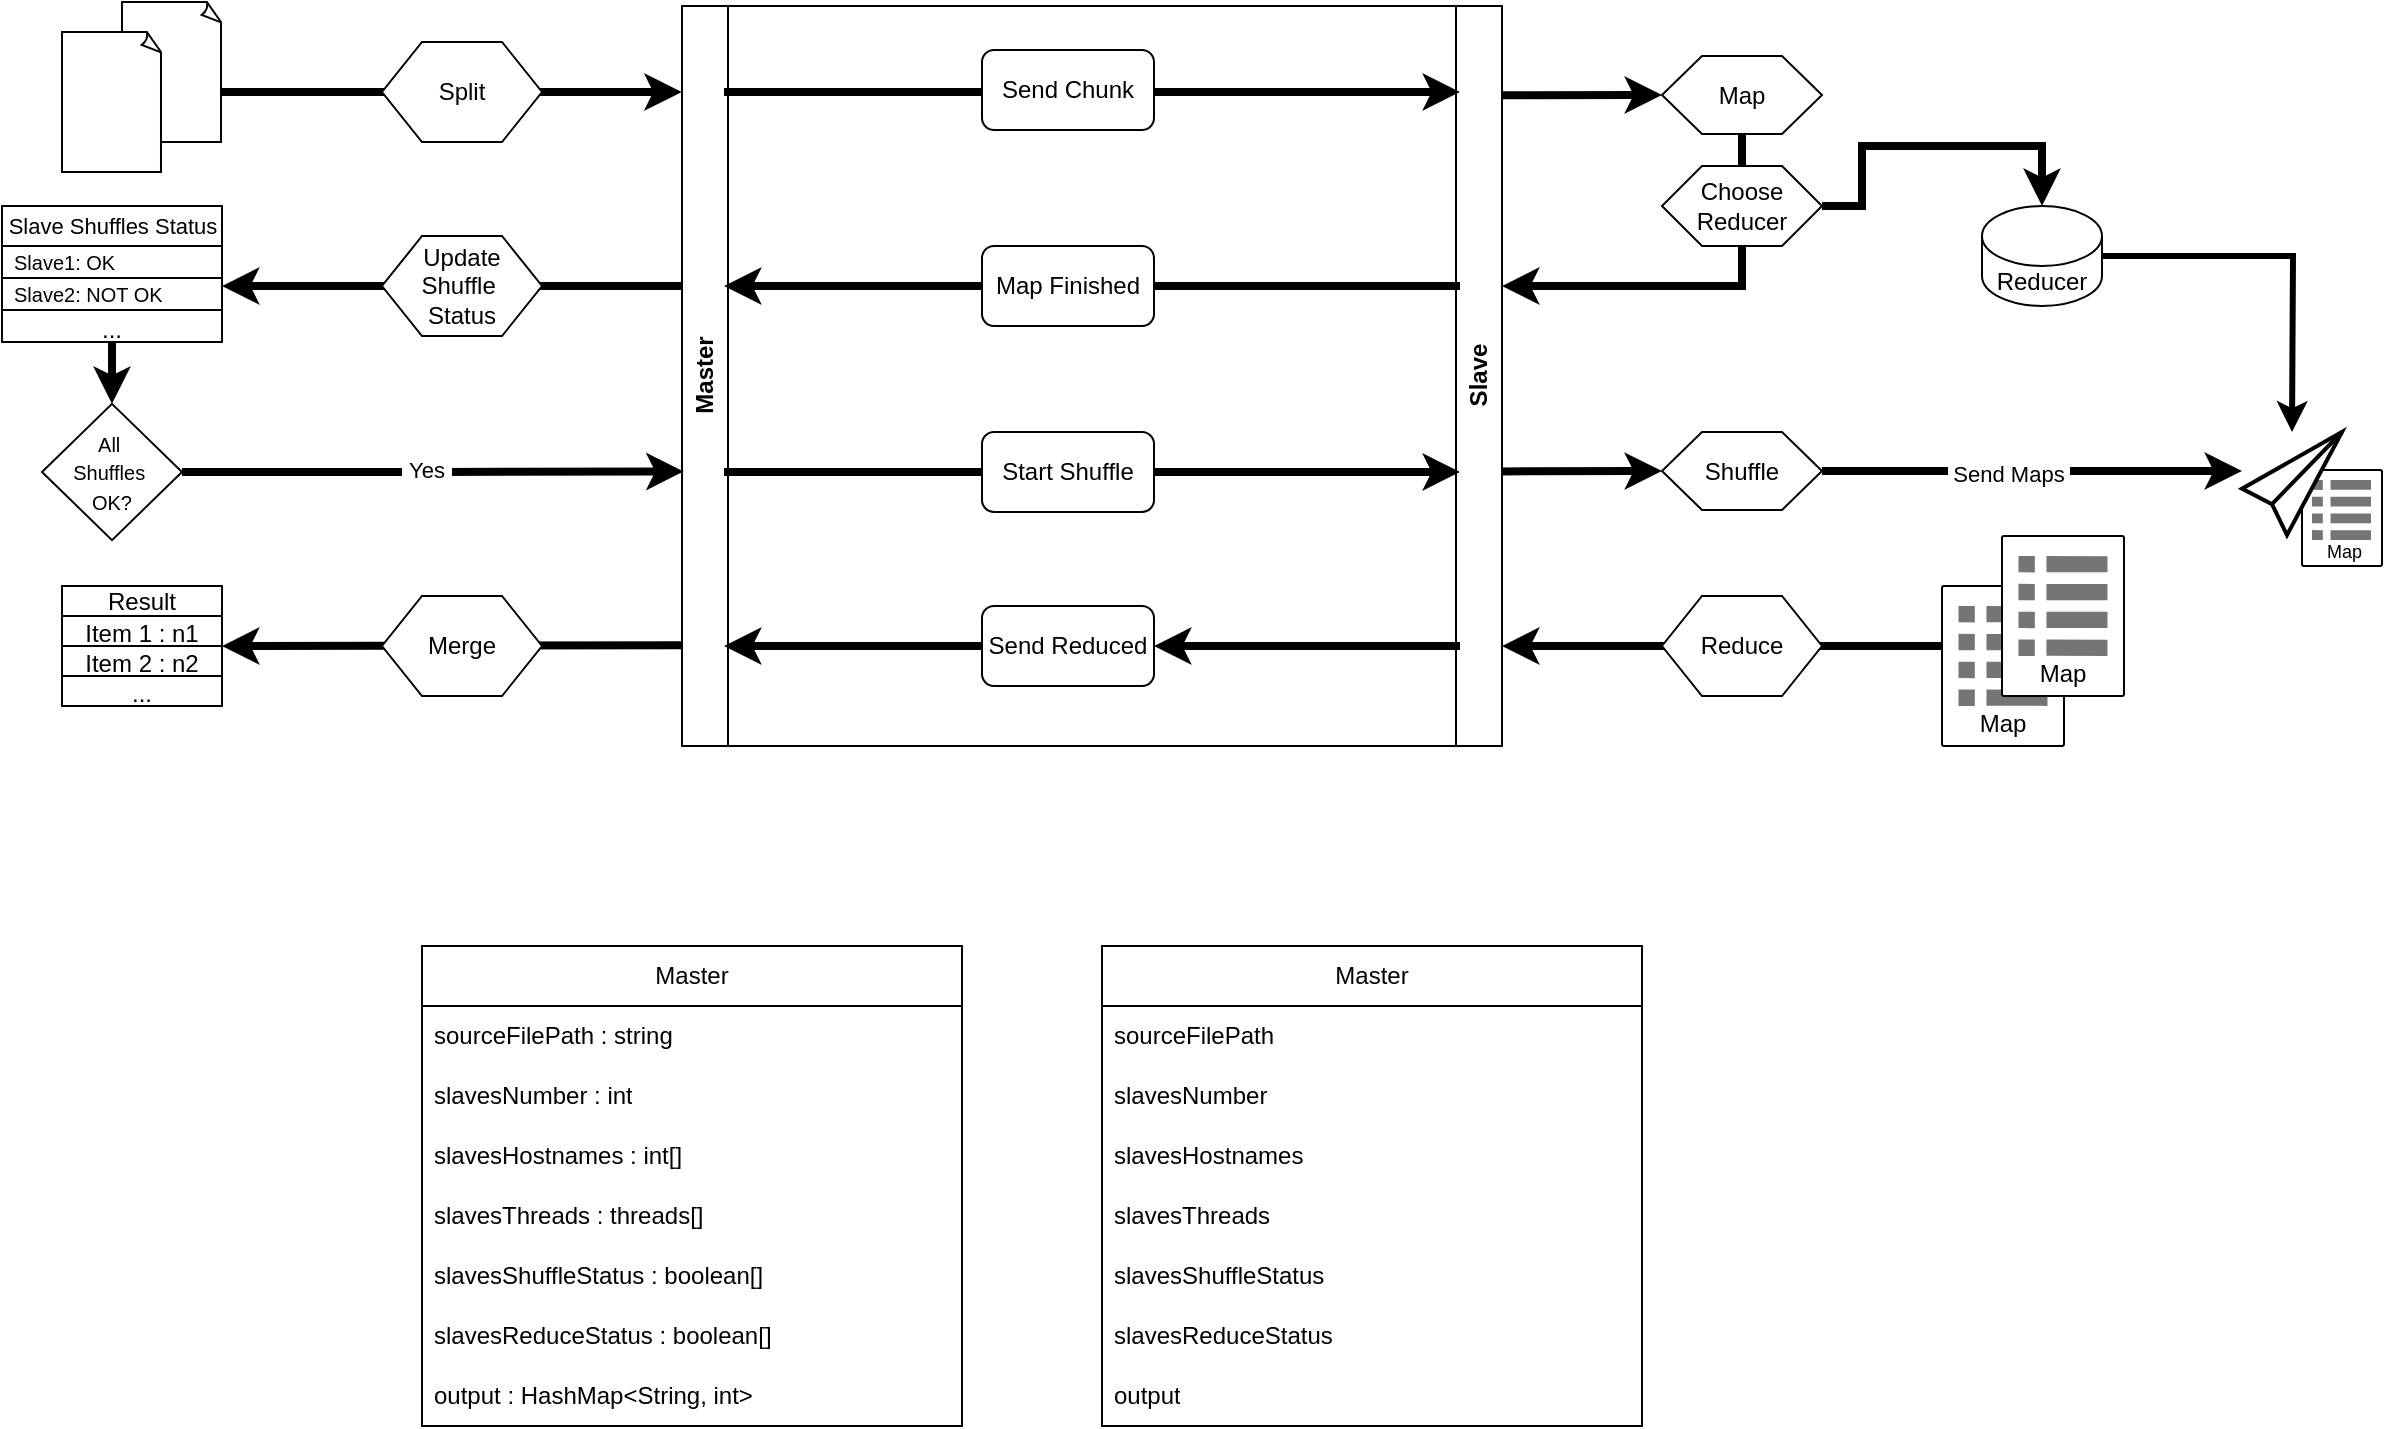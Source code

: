 <mxfile version="24.2.2" type="device">
  <diagram name="Page-1" id="cy9lTz2BtADd1XnLi5tj">
    <mxGraphModel dx="2514" dy="800" grid="1" gridSize="10" guides="1" tooltips="1" connect="1" arrows="1" fold="1" page="1" pageScale="1" pageWidth="827" pageHeight="1169" math="0" shadow="0">
      <root>
        <mxCell id="0" />
        <mxCell id="1" parent="0" />
        <mxCell id="sj1nmU6FJb1mizH8p0wp-8" value="Slave" style="swimlane;horizontal=0;whiteSpace=wrap;html=1;flipV=1;flipH=1;" vertex="1" parent="1">
          <mxGeometry x="240" y="340" width="400" height="370" as="geometry" />
        </mxCell>
        <mxCell id="sj1nmU6FJb1mizH8p0wp-7" value="Master" style="swimlane;horizontal=0;whiteSpace=wrap;html=1;" vertex="1" parent="sj1nmU6FJb1mizH8p0wp-8">
          <mxGeometry x="-10" width="410" height="370" as="geometry" />
        </mxCell>
        <mxCell id="sj1nmU6FJb1mizH8p0wp-9" value="" style="endArrow=classic;html=1;rounded=0;strokeWidth=4;" edge="1" parent="sj1nmU6FJb1mizH8p0wp-7">
          <mxGeometry width="50" height="50" relative="1" as="geometry">
            <mxPoint x="21" y="43" as="sourcePoint" />
            <mxPoint x="389" y="43" as="targetPoint" />
          </mxGeometry>
        </mxCell>
        <mxCell id="sj1nmU6FJb1mizH8p0wp-23" value="Send Chunk" style="rounded=1;whiteSpace=wrap;html=1;" vertex="1" parent="sj1nmU6FJb1mizH8p0wp-7">
          <mxGeometry x="150" y="22" width="86" height="40" as="geometry" />
        </mxCell>
        <mxCell id="sj1nmU6FJb1mizH8p0wp-33" value="" style="endArrow=none;html=1;rounded=0;strokeWidth=4;startArrow=classic;startFill=1;endFill=0;" edge="1" parent="sj1nmU6FJb1mizH8p0wp-7">
          <mxGeometry width="50" height="50" relative="1" as="geometry">
            <mxPoint x="21" y="140" as="sourcePoint" />
            <mxPoint x="389" y="140" as="targetPoint" />
          </mxGeometry>
        </mxCell>
        <mxCell id="sj1nmU6FJb1mizH8p0wp-34" value="Map Finished" style="rounded=1;whiteSpace=wrap;html=1;" vertex="1" parent="sj1nmU6FJb1mizH8p0wp-7">
          <mxGeometry x="150" y="120" width="86" height="40" as="geometry" />
        </mxCell>
        <mxCell id="sj1nmU6FJb1mizH8p0wp-14" value="" style="endArrow=classic;html=1;rounded=0;strokeWidth=4;entryX=0.024;entryY=0.077;entryDx=0;entryDy=0;entryPerimeter=0;" edge="1" parent="1">
          <mxGeometry width="50" height="50" relative="1" as="geometry">
            <mxPoint y="383" as="sourcePoint" />
            <mxPoint x="229.84" y="383.03" as="targetPoint" />
          </mxGeometry>
        </mxCell>
        <mxCell id="sj1nmU6FJb1mizH8p0wp-27" value="Map" style="shape=hexagon;perimeter=hexagonPerimeter2;whiteSpace=wrap;html=1;fixedSize=1;" vertex="1" parent="1">
          <mxGeometry x="720" y="365" width="80" height="39" as="geometry" />
        </mxCell>
        <mxCell id="sj1nmU6FJb1mizH8p0wp-29" value="Split" style="shape=hexagon;perimeter=hexagonPerimeter2;whiteSpace=wrap;html=1;fixedSize=1;" vertex="1" parent="1">
          <mxGeometry x="80" y="358" width="80" height="50" as="geometry" />
        </mxCell>
        <mxCell id="sj1nmU6FJb1mizH8p0wp-31" value="" style="endArrow=classic;html=1;rounded=0;strokeWidth=4;entryX=0;entryY=0.5;entryDx=0;entryDy=0;" edge="1" parent="1" target="sj1nmU6FJb1mizH8p0wp-27">
          <mxGeometry width="50" height="50" relative="1" as="geometry">
            <mxPoint x="640" y="384.63" as="sourcePoint" />
            <mxPoint x="1008" y="384.63" as="targetPoint" />
          </mxGeometry>
        </mxCell>
        <mxCell id="sj1nmU6FJb1mizH8p0wp-32" value="" style="endArrow=classic;html=1;rounded=0;strokeWidth=4;exitX=0.5;exitY=1;exitDx=0;exitDy=0;" edge="1" parent="1" source="sj1nmU6FJb1mizH8p0wp-27">
          <mxGeometry width="50" height="50" relative="1" as="geometry">
            <mxPoint x="778" y="420" as="sourcePoint" />
            <mxPoint x="640" y="480" as="targetPoint" />
            <Array as="points">
              <mxPoint x="760" y="480" />
            </Array>
          </mxGeometry>
        </mxCell>
        <mxCell id="sj1nmU6FJb1mizH8p0wp-43" value="" style="endArrow=none;html=1;rounded=0;strokeWidth=4;startArrow=classic;startFill=1;endFill=0;" edge="1" parent="1">
          <mxGeometry width="50" height="50" relative="1" as="geometry">
            <mxPoint y="480" as="sourcePoint" />
            <mxPoint x="230" y="480" as="targetPoint" />
          </mxGeometry>
        </mxCell>
        <mxCell id="sj1nmU6FJb1mizH8p0wp-46" value="" style="endArrow=classic;html=1;rounded=0;strokeWidth=4;" edge="1" parent="1">
          <mxGeometry width="50" height="50" relative="1" as="geometry">
            <mxPoint x="251" y="573" as="sourcePoint" />
            <mxPoint x="619" y="573" as="targetPoint" />
          </mxGeometry>
        </mxCell>
        <mxCell id="sj1nmU6FJb1mizH8p0wp-47" value="Start Shuffle" style="rounded=1;whiteSpace=wrap;html=1;" vertex="1" parent="1">
          <mxGeometry x="380" y="553" width="86" height="40" as="geometry" />
        </mxCell>
        <mxCell id="sj1nmU6FJb1mizH8p0wp-48" value="Choose Reducer" style="shape=hexagon;perimeter=hexagonPerimeter2;whiteSpace=wrap;html=1;fixedSize=1;" vertex="1" parent="1">
          <mxGeometry x="720" y="420" width="80" height="40" as="geometry" />
        </mxCell>
        <mxCell id="sj1nmU6FJb1mizH8p0wp-50" value="" style="endArrow=classic;html=1;rounded=0;strokeWidth=4;entryX=0;entryY=0.5;entryDx=0;entryDy=0;" edge="1" parent="1" target="sj1nmU6FJb1mizH8p0wp-51">
          <mxGeometry width="50" height="50" relative="1" as="geometry">
            <mxPoint x="640" y="572.71" as="sourcePoint" />
            <mxPoint x="720" y="573" as="targetPoint" />
          </mxGeometry>
        </mxCell>
        <mxCell id="sj1nmU6FJb1mizH8p0wp-108" style="edgeStyle=orthogonalEdgeStyle;rounded=0;orthogonalLoop=1;jettySize=auto;html=1;strokeWidth=4;" edge="1" parent="1" source="sj1nmU6FJb1mizH8p0wp-51">
          <mxGeometry relative="1" as="geometry">
            <mxPoint x="1010" y="572.5" as="targetPoint" />
          </mxGeometry>
        </mxCell>
        <mxCell id="sj1nmU6FJb1mizH8p0wp-109" value="&amp;nbsp;Send Maps&amp;nbsp;" style="edgeLabel;html=1;align=center;verticalAlign=middle;resizable=0;points=[];" vertex="1" connectable="0" parent="sj1nmU6FJb1mizH8p0wp-108">
          <mxGeometry x="-0.122" y="-1" relative="1" as="geometry">
            <mxPoint as="offset" />
          </mxGeometry>
        </mxCell>
        <mxCell id="sj1nmU6FJb1mizH8p0wp-51" value="Shuffle" style="shape=hexagon;perimeter=hexagonPerimeter2;whiteSpace=wrap;html=1;fixedSize=1;" vertex="1" parent="1">
          <mxGeometry x="720" y="553" width="80" height="39" as="geometry" />
        </mxCell>
        <mxCell id="sj1nmU6FJb1mizH8p0wp-57" value="Map" style="shadow=0;strokeWidth=1;rounded=1;absoluteArcSize=1;arcSize=2;labelPosition=center;verticalLabelPosition=middle;align=center;verticalAlign=bottom;spacingLeft=0;fontSize=12;whiteSpace=wrap;spacingBottom=2;html=1;" vertex="1" parent="1">
          <mxGeometry x="860" y="630" width="61" height="80" as="geometry" />
        </mxCell>
        <mxCell id="sj1nmU6FJb1mizH8p0wp-58" value="" style="sketch=0;dashed=0;connectable=0;html=1;fillColor=#757575;strokeColor=none;shape=mxgraph.gcp2.list;part=1;" vertex="1" parent="sj1nmU6FJb1mizH8p0wp-57">
          <mxGeometry x="0.5" width="44.5" height="50" relative="1" as="geometry">
            <mxPoint x="-22.25" y="10" as="offset" />
          </mxGeometry>
        </mxCell>
        <mxCell id="sj1nmU6FJb1mizH8p0wp-59" value="" style="endArrow=classic;html=1;rounded=0;strokeWidth=4;" edge="1" parent="1">
          <mxGeometry width="50" height="50" relative="1" as="geometry">
            <mxPoint x="860" y="660" as="sourcePoint" />
            <mxPoint x="640" y="660" as="targetPoint" />
          </mxGeometry>
        </mxCell>
        <mxCell id="sj1nmU6FJb1mizH8p0wp-61" value="Reduce" style="shape=hexagon;perimeter=hexagonPerimeter2;whiteSpace=wrap;html=1;fixedSize=1;" vertex="1" parent="1">
          <mxGeometry x="720" y="635" width="80" height="50" as="geometry" />
        </mxCell>
        <mxCell id="sj1nmU6FJb1mizH8p0wp-62" value="" style="endArrow=none;html=1;rounded=0;strokeWidth=4;startArrow=classic;startFill=1;endFill=0;" edge="1" parent="1" source="sj1nmU6FJb1mizH8p0wp-63">
          <mxGeometry width="50" height="50" relative="1" as="geometry">
            <mxPoint x="251" y="660" as="sourcePoint" />
            <mxPoint x="619" y="660" as="targetPoint" />
          </mxGeometry>
        </mxCell>
        <mxCell id="sj1nmU6FJb1mizH8p0wp-64" value="" style="endArrow=none;html=1;rounded=0;strokeWidth=4;startArrow=classic;startFill=1;endFill=0;" edge="1" parent="1" target="sj1nmU6FJb1mizH8p0wp-63">
          <mxGeometry width="50" height="50" relative="1" as="geometry">
            <mxPoint x="251" y="660" as="sourcePoint" />
            <mxPoint x="619" y="660" as="targetPoint" />
          </mxGeometry>
        </mxCell>
        <mxCell id="sj1nmU6FJb1mizH8p0wp-63" value="Send Reduced" style="rounded=1;whiteSpace=wrap;html=1;" vertex="1" parent="1">
          <mxGeometry x="380" y="640" width="86" height="40" as="geometry" />
        </mxCell>
        <mxCell id="sj1nmU6FJb1mizH8p0wp-79" value="Result" style="swimlane;fontStyle=0;childLayout=stackLayout;horizontal=1;startSize=15;horizontalStack=0;resizeParent=1;resizeParentMax=0;resizeLast=0;collapsible=1;marginBottom=0;whiteSpace=wrap;html=1;" vertex="1" parent="1">
          <mxGeometry x="-80" y="630" width="80" height="60" as="geometry" />
        </mxCell>
        <mxCell id="sj1nmU6FJb1mizH8p0wp-80" value="Item 1 : n1" style="text;strokeColor=default;fillColor=none;align=center;verticalAlign=bottom;spacingLeft=4;spacingRight=4;overflow=hidden;points=[[0,0.5],[1,0.5]];portConstraint=eastwest;rotatable=0;whiteSpace=wrap;html=1;labelPosition=center;verticalLabelPosition=middle;" vertex="1" parent="sj1nmU6FJb1mizH8p0wp-79">
          <mxGeometry y="15" width="80" height="15" as="geometry" />
        </mxCell>
        <mxCell id="sj1nmU6FJb1mizH8p0wp-81" value="Item 2 : n2" style="text;strokeColor=default;fillColor=none;align=center;verticalAlign=bottom;spacingLeft=4;spacingRight=4;overflow=hidden;points=[[0,0.5],[1,0.5]];portConstraint=eastwest;rotatable=0;whiteSpace=wrap;html=1;labelPosition=center;verticalLabelPosition=middle;" vertex="1" parent="sj1nmU6FJb1mizH8p0wp-79">
          <mxGeometry y="30" width="80" height="15" as="geometry" />
        </mxCell>
        <mxCell id="sj1nmU6FJb1mizH8p0wp-82" value="..." style="text;strokeColor=default;fillColor=none;align=center;verticalAlign=bottom;spacingLeft=4;spacingRight=4;overflow=hidden;points=[[0,0.5],[1,0.5]];portConstraint=eastwest;rotatable=0;whiteSpace=wrap;html=1;labelPosition=center;verticalLabelPosition=middle;" vertex="1" parent="sj1nmU6FJb1mizH8p0wp-79">
          <mxGeometry y="45" width="80" height="15" as="geometry" />
        </mxCell>
        <mxCell id="sj1nmU6FJb1mizH8p0wp-84" value="Map" style="shadow=0;strokeWidth=1;rounded=1;absoluteArcSize=1;arcSize=2;labelPosition=center;verticalLabelPosition=middle;align=center;verticalAlign=bottom;spacingLeft=0;fontSize=12;whiteSpace=wrap;spacingBottom=2;html=1;" vertex="1" parent="1">
          <mxGeometry x="890" y="605" width="61" height="80" as="geometry" />
        </mxCell>
        <mxCell id="sj1nmU6FJb1mizH8p0wp-85" value="" style="sketch=0;dashed=0;connectable=0;html=1;fillColor=#757575;strokeColor=none;shape=mxgraph.gcp2.list;part=1;" vertex="1" parent="sj1nmU6FJb1mizH8p0wp-84">
          <mxGeometry x="0.5" width="44.5" height="50" relative="1" as="geometry">
            <mxPoint x="-22.25" y="10" as="offset" />
          </mxGeometry>
        </mxCell>
        <mxCell id="sj1nmU6FJb1mizH8p0wp-103" style="edgeStyle=orthogonalEdgeStyle;rounded=0;orthogonalLoop=1;jettySize=auto;html=1;entryX=0.5;entryY=0;entryDx=0;entryDy=0;strokeWidth=4;" edge="1" parent="1" source="sj1nmU6FJb1mizH8p0wp-89" target="sj1nmU6FJb1mizH8p0wp-101">
          <mxGeometry relative="1" as="geometry" />
        </mxCell>
        <mxCell id="sj1nmU6FJb1mizH8p0wp-89" value="&lt;font style=&quot;font-size: 11px;&quot;&gt;Slave Shuffles Status&lt;/font&gt;" style="swimlane;fontStyle=0;childLayout=stackLayout;horizontal=1;startSize=20;fillColor=none;horizontalStack=0;resizeParent=1;resizeParentMax=0;resizeLast=0;collapsible=1;marginBottom=0;html=1;" vertex="1" parent="1">
          <mxGeometry x="-110" y="440" width="110" height="68" as="geometry" />
        </mxCell>
        <mxCell id="sj1nmU6FJb1mizH8p0wp-90" value="Slave1: OK" style="text;strokeColor=default;fillColor=none;align=left;verticalAlign=middle;spacingLeft=4;spacingRight=4;overflow=hidden;rotatable=0;points=[[0,0.5],[1,0.5]];portConstraint=eastwest;whiteSpace=wrap;html=1;fontSize=10;" vertex="1" parent="sj1nmU6FJb1mizH8p0wp-89">
          <mxGeometry y="20" width="110" height="16" as="geometry" />
        </mxCell>
        <mxCell id="sj1nmU6FJb1mizH8p0wp-91" value="Slave2: NOT OK" style="text;strokeColor=default;fillColor=none;align=left;verticalAlign=middle;spacingLeft=4;spacingRight=4;overflow=hidden;rotatable=0;points=[[0,0.5],[1,0.5]];portConstraint=eastwest;whiteSpace=wrap;html=1;fontSize=10;" vertex="1" parent="sj1nmU6FJb1mizH8p0wp-89">
          <mxGeometry y="36" width="110" height="16" as="geometry" />
        </mxCell>
        <mxCell id="sj1nmU6FJb1mizH8p0wp-92" value="..." style="text;strokeColor=default;fillColor=none;align=center;verticalAlign=middle;spacingLeft=4;spacingRight=4;overflow=hidden;rotatable=0;points=[[0,0.5],[1,0.5]];portConstraint=eastwest;whiteSpace=wrap;html=1;" vertex="1" parent="sj1nmU6FJb1mizH8p0wp-89">
          <mxGeometry y="52" width="110" height="16" as="geometry" />
        </mxCell>
        <mxCell id="sj1nmU6FJb1mizH8p0wp-67" value="Update Shuffle&amp;nbsp;&lt;div&gt;Status&lt;/div&gt;" style="shape=hexagon;perimeter=hexagonPerimeter2;whiteSpace=wrap;html=1;fixedSize=1;" vertex="1" parent="1">
          <mxGeometry x="80" y="455" width="80" height="50" as="geometry" />
        </mxCell>
        <mxCell id="sj1nmU6FJb1mizH8p0wp-97" value="" style="endArrow=none;html=1;rounded=0;strokeWidth=4;startArrow=classic;startFill=1;endFill=0;" edge="1" parent="1">
          <mxGeometry width="50" height="50" relative="1" as="geometry">
            <mxPoint y="660" as="sourcePoint" />
            <mxPoint x="230" y="659.67" as="targetPoint" />
          </mxGeometry>
        </mxCell>
        <mxCell id="sj1nmU6FJb1mizH8p0wp-68" value="Merge" style="shape=hexagon;perimeter=hexagonPerimeter2;whiteSpace=wrap;html=1;fixedSize=1;" vertex="1" parent="1">
          <mxGeometry x="80" y="635" width="80" height="50" as="geometry" />
        </mxCell>
        <mxCell id="sj1nmU6FJb1mizH8p0wp-101" value="&lt;font style=&quot;font-size: 10px;&quot;&gt;All&amp;nbsp;&lt;/font&gt;&lt;div&gt;&lt;font style=&quot;font-size: 10px;&quot;&gt;Shuffles&amp;nbsp;&lt;/font&gt;&lt;/div&gt;&lt;div&gt;&lt;font style=&quot;font-size: 10px;&quot;&gt;OK?&lt;/font&gt;&lt;/div&gt;" style="rhombus;whiteSpace=wrap;html=1;verticalAlign=middle;" vertex="1" parent="1">
          <mxGeometry x="-90" y="538.93" width="70" height="68.13" as="geometry" />
        </mxCell>
        <mxCell id="sj1nmU6FJb1mizH8p0wp-104" style="edgeStyle=orthogonalEdgeStyle;rounded=0;orthogonalLoop=1;jettySize=auto;html=1;exitX=1;exitY=0.5;exitDx=0;exitDy=0;entryX=0.002;entryY=0.629;entryDx=0;entryDy=0;entryPerimeter=0;strokeWidth=4;" edge="1" parent="1" source="sj1nmU6FJb1mizH8p0wp-101" target="sj1nmU6FJb1mizH8p0wp-7">
          <mxGeometry relative="1" as="geometry" />
        </mxCell>
        <mxCell id="sj1nmU6FJb1mizH8p0wp-105" value="&amp;nbsp;Yes&amp;nbsp;" style="edgeLabel;html=1;align=center;verticalAlign=middle;resizable=0;points=[];" vertex="1" connectable="0" parent="sj1nmU6FJb1mizH8p0wp-104">
          <mxGeometry x="-0.034" y="1" relative="1" as="geometry">
            <mxPoint as="offset" />
          </mxGeometry>
        </mxCell>
        <mxCell id="sj1nmU6FJb1mizH8p0wp-112" style="edgeStyle=orthogonalEdgeStyle;rounded=0;orthogonalLoop=1;jettySize=auto;html=1;strokeWidth=3;" edge="1" parent="1" source="sj1nmU6FJb1mizH8p0wp-106">
          <mxGeometry relative="1" as="geometry">
            <mxPoint x="1035" y="553" as="targetPoint" />
          </mxGeometry>
        </mxCell>
        <mxCell id="sj1nmU6FJb1mizH8p0wp-106" value="Reducer" style="shape=cylinder3;whiteSpace=wrap;html=1;boundedLbl=1;backgroundOutline=1;size=15;" vertex="1" parent="1">
          <mxGeometry x="880" y="440" width="60" height="50" as="geometry" />
        </mxCell>
        <mxCell id="sj1nmU6FJb1mizH8p0wp-107" style="edgeStyle=orthogonalEdgeStyle;rounded=0;orthogonalLoop=1;jettySize=auto;html=1;entryX=0.5;entryY=0;entryDx=0;entryDy=0;entryPerimeter=0;strokeWidth=4;" edge="1" parent="1" source="sj1nmU6FJb1mizH8p0wp-48" target="sj1nmU6FJb1mizH8p0wp-106">
          <mxGeometry relative="1" as="geometry">
            <Array as="points">
              <mxPoint x="820" y="440" />
              <mxPoint x="820" y="410" />
              <mxPoint x="910" y="410" />
            </Array>
          </mxGeometry>
        </mxCell>
        <mxCell id="sj1nmU6FJb1mizH8p0wp-113" value="" style="whiteSpace=wrap;html=1;shape=mxgraph.basic.document" vertex="1" parent="1">
          <mxGeometry x="-50" y="338" width="50" height="70" as="geometry" />
        </mxCell>
        <mxCell id="sj1nmU6FJb1mizH8p0wp-114" value="" style="whiteSpace=wrap;html=1;shape=mxgraph.basic.document" vertex="1" parent="1">
          <mxGeometry x="-80" y="353" width="50" height="70" as="geometry" />
        </mxCell>
        <mxCell id="sj1nmU6FJb1mizH8p0wp-116" value="&lt;div&gt;&lt;font style=&quot;font-size: 9px;&quot;&gt;&lt;br&gt;&lt;/font&gt;&lt;/div&gt;&lt;font style=&quot;font-size: 9px;&quot;&gt;&lt;div&gt;&lt;font style=&quot;font-size: 9px;&quot;&gt;&lt;br&gt;&lt;/font&gt;&lt;/div&gt;&lt;div&gt;&lt;font style=&quot;font-size: 9px;&quot;&gt;&lt;br&gt;&lt;/font&gt;&lt;/div&gt;&lt;div&gt;&lt;font style=&quot;font-size: 9px;&quot;&gt;&lt;br&gt;&lt;/font&gt;&lt;/div&gt;&lt;div&gt;&lt;font style=&quot;font-size: 9px;&quot;&gt;&lt;br&gt;&lt;/font&gt;&lt;/div&gt;&lt;div&gt;&lt;font style=&quot;font-size: 9px;&quot;&gt;&lt;br&gt;&lt;/font&gt;&lt;/div&gt;&lt;div&gt;&lt;font style=&quot;font-size: 9px;&quot;&gt;&lt;br&gt;&lt;/font&gt;&lt;/div&gt;&lt;div&gt;&lt;font style=&quot;font-size: 9px;&quot;&gt;&lt;br&gt;&lt;/font&gt;&lt;/div&gt;&lt;div&gt;&lt;font style=&quot;font-size: 9px;&quot;&gt;&lt;br&gt;&lt;/font&gt;&lt;/div&gt;&lt;div&gt;&lt;font style=&quot;font-size: 9px;&quot;&gt;&lt;br&gt;&lt;/font&gt;&lt;/div&gt;&lt;div&gt;&lt;font style=&quot;font-size: 9px;&quot;&gt;&lt;br&gt;&lt;/font&gt;&lt;/div&gt;&lt;div&gt;&lt;font style=&quot;font-size: 9px;&quot;&gt;&lt;br&gt;&lt;/font&gt;&lt;/div&gt;&lt;div&gt;&lt;font style=&quot;font-size: 9px;&quot;&gt;&lt;br&gt;&lt;/font&gt;&lt;/div&gt;&amp;nbsp; &amp;nbsp; &amp;nbsp; &amp;nbsp; &amp;nbsp; &amp;nbsp; &amp;nbsp;Map&lt;/font&gt;" style="shadow=0;strokeWidth=1;rounded=1;absoluteArcSize=1;arcSize=2;labelPosition=center;verticalLabelPosition=middle;align=center;verticalAlign=bottom;spacingLeft=0;fontSize=12;whiteSpace=wrap;spacingBottom=-1;html=1;" vertex="1" parent="1">
          <mxGeometry x="1040" y="572" width="40" height="48" as="geometry" />
        </mxCell>
        <mxCell id="sj1nmU6FJb1mizH8p0wp-117" value="" style="sketch=0;dashed=0;connectable=0;html=1;fillColor=#757575;strokeColor=none;shape=mxgraph.gcp2.list;part=1;" vertex="1" parent="sj1nmU6FJb1mizH8p0wp-116">
          <mxGeometry x="0.5" width="29.5" height="30" relative="1" as="geometry">
            <mxPoint x="-15" y="5" as="offset" />
          </mxGeometry>
        </mxCell>
        <mxCell id="sj1nmU6FJb1mizH8p0wp-118" value="" style="html=1;verticalLabelPosition=bottom;align=center;labelBackgroundColor=#ffffff;verticalAlign=top;strokeWidth=2;strokeColor=#000000;shadow=0;dashed=0;shape=mxgraph.ios7.icons.pointer;" vertex="1" parent="1">
          <mxGeometry x="1010" y="553" width="50" height="51.5" as="geometry" />
        </mxCell>
        <mxCell id="sj1nmU6FJb1mizH8p0wp-121" value="Master" style="swimlane;fontStyle=0;childLayout=stackLayout;horizontal=1;startSize=30;horizontalStack=0;resizeParent=1;resizeParentMax=0;resizeLast=0;collapsible=1;marginBottom=0;whiteSpace=wrap;html=1;" vertex="1" parent="1">
          <mxGeometry x="100" y="810" width="270" height="240" as="geometry">
            <mxRectangle x="100" y="810" width="80" height="30" as="alternateBounds" />
          </mxGeometry>
        </mxCell>
        <mxCell id="sj1nmU6FJb1mizH8p0wp-144" value="sourceFilePath : string" style="text;strokeColor=none;fillColor=none;align=left;verticalAlign=middle;spacingLeft=4;spacingRight=4;overflow=hidden;points=[[0,0.5],[1,0.5]];portConstraint=eastwest;rotatable=0;whiteSpace=wrap;html=1;" vertex="1" parent="sj1nmU6FJb1mizH8p0wp-121">
          <mxGeometry y="30" width="270" height="30" as="geometry" />
        </mxCell>
        <mxCell id="sj1nmU6FJb1mizH8p0wp-122" value="slavesNumber : int" style="text;strokeColor=none;fillColor=none;align=left;verticalAlign=middle;spacingLeft=4;spacingRight=4;overflow=hidden;points=[[0,0.5],[1,0.5]];portConstraint=eastwest;rotatable=0;whiteSpace=wrap;html=1;" vertex="1" parent="sj1nmU6FJb1mizH8p0wp-121">
          <mxGeometry y="60" width="270" height="30" as="geometry" />
        </mxCell>
        <mxCell id="sj1nmU6FJb1mizH8p0wp-130" value="slavesHostnames : int[]" style="text;strokeColor=none;fillColor=none;align=left;verticalAlign=middle;spacingLeft=4;spacingRight=4;overflow=hidden;points=[[0,0.5],[1,0.5]];portConstraint=eastwest;rotatable=0;whiteSpace=wrap;html=1;" vertex="1" parent="sj1nmU6FJb1mizH8p0wp-121">
          <mxGeometry y="90" width="270" height="30" as="geometry" />
        </mxCell>
        <mxCell id="sj1nmU6FJb1mizH8p0wp-124" value="slavesThreads : threads[]" style="text;strokeColor=none;fillColor=none;align=left;verticalAlign=middle;spacingLeft=4;spacingRight=4;overflow=hidden;points=[[0,0.5],[1,0.5]];portConstraint=eastwest;rotatable=0;whiteSpace=wrap;html=1;" vertex="1" parent="sj1nmU6FJb1mizH8p0wp-121">
          <mxGeometry y="120" width="270" height="30" as="geometry" />
        </mxCell>
        <mxCell id="sj1nmU6FJb1mizH8p0wp-129" value="slavesShuffleStatus : boolean[]" style="text;strokeColor=none;fillColor=none;align=left;verticalAlign=middle;spacingLeft=4;spacingRight=4;overflow=hidden;points=[[0,0.5],[1,0.5]];portConstraint=eastwest;rotatable=0;whiteSpace=wrap;html=1;" vertex="1" parent="sj1nmU6FJb1mizH8p0wp-121">
          <mxGeometry y="150" width="270" height="30" as="geometry" />
        </mxCell>
        <mxCell id="sj1nmU6FJb1mizH8p0wp-128" value="slavesReduceStatus : boolean[]" style="text;strokeColor=none;fillColor=none;align=left;verticalAlign=middle;spacingLeft=4;spacingRight=4;overflow=hidden;points=[[0,0.5],[1,0.5]];portConstraint=eastwest;rotatable=0;whiteSpace=wrap;html=1;" vertex="1" parent="sj1nmU6FJb1mizH8p0wp-121">
          <mxGeometry y="180" width="270" height="30" as="geometry" />
        </mxCell>
        <mxCell id="sj1nmU6FJb1mizH8p0wp-127" value="output : HashMap&amp;lt;String, int&amp;gt;" style="text;strokeColor=none;fillColor=none;align=left;verticalAlign=middle;spacingLeft=4;spacingRight=4;overflow=hidden;points=[[0,0.5],[1,0.5]];portConstraint=eastwest;rotatable=0;whiteSpace=wrap;html=1;" vertex="1" parent="sj1nmU6FJb1mizH8p0wp-121">
          <mxGeometry y="210" width="270" height="30" as="geometry" />
        </mxCell>
        <mxCell id="sj1nmU6FJb1mizH8p0wp-145" value="Master" style="swimlane;fontStyle=0;childLayout=stackLayout;horizontal=1;startSize=30;horizontalStack=0;resizeParent=1;resizeParentMax=0;resizeLast=0;collapsible=1;marginBottom=0;whiteSpace=wrap;html=1;" vertex="1" parent="1">
          <mxGeometry x="440" y="810" width="270" height="240" as="geometry">
            <mxRectangle x="100" y="810" width="80" height="30" as="alternateBounds" />
          </mxGeometry>
        </mxCell>
        <mxCell id="sj1nmU6FJb1mizH8p0wp-146" value="sourceFilePath" style="text;strokeColor=none;fillColor=none;align=left;verticalAlign=middle;spacingLeft=4;spacingRight=4;overflow=hidden;points=[[0,0.5],[1,0.5]];portConstraint=eastwest;rotatable=0;whiteSpace=wrap;html=1;" vertex="1" parent="sj1nmU6FJb1mizH8p0wp-145">
          <mxGeometry y="30" width="270" height="30" as="geometry" />
        </mxCell>
        <mxCell id="sj1nmU6FJb1mizH8p0wp-147" value="slavesNumber" style="text;strokeColor=none;fillColor=none;align=left;verticalAlign=middle;spacingLeft=4;spacingRight=4;overflow=hidden;points=[[0,0.5],[1,0.5]];portConstraint=eastwest;rotatable=0;whiteSpace=wrap;html=1;" vertex="1" parent="sj1nmU6FJb1mizH8p0wp-145">
          <mxGeometry y="60" width="270" height="30" as="geometry" />
        </mxCell>
        <mxCell id="sj1nmU6FJb1mizH8p0wp-148" value="slavesHostnames" style="text;strokeColor=none;fillColor=none;align=left;verticalAlign=middle;spacingLeft=4;spacingRight=4;overflow=hidden;points=[[0,0.5],[1,0.5]];portConstraint=eastwest;rotatable=0;whiteSpace=wrap;html=1;" vertex="1" parent="sj1nmU6FJb1mizH8p0wp-145">
          <mxGeometry y="90" width="270" height="30" as="geometry" />
        </mxCell>
        <mxCell id="sj1nmU6FJb1mizH8p0wp-149" value="slavesThreads" style="text;strokeColor=none;fillColor=none;align=left;verticalAlign=middle;spacingLeft=4;spacingRight=4;overflow=hidden;points=[[0,0.5],[1,0.5]];portConstraint=eastwest;rotatable=0;whiteSpace=wrap;html=1;" vertex="1" parent="sj1nmU6FJb1mizH8p0wp-145">
          <mxGeometry y="120" width="270" height="30" as="geometry" />
        </mxCell>
        <mxCell id="sj1nmU6FJb1mizH8p0wp-150" value="slavesShuffleStatus" style="text;strokeColor=none;fillColor=none;align=left;verticalAlign=middle;spacingLeft=4;spacingRight=4;overflow=hidden;points=[[0,0.5],[1,0.5]];portConstraint=eastwest;rotatable=0;whiteSpace=wrap;html=1;" vertex="1" parent="sj1nmU6FJb1mizH8p0wp-145">
          <mxGeometry y="150" width="270" height="30" as="geometry" />
        </mxCell>
        <mxCell id="sj1nmU6FJb1mizH8p0wp-151" value="slavesReduceStatus" style="text;strokeColor=none;fillColor=none;align=left;verticalAlign=middle;spacingLeft=4;spacingRight=4;overflow=hidden;points=[[0,0.5],[1,0.5]];portConstraint=eastwest;rotatable=0;whiteSpace=wrap;html=1;" vertex="1" parent="sj1nmU6FJb1mizH8p0wp-145">
          <mxGeometry y="180" width="270" height="30" as="geometry" />
        </mxCell>
        <mxCell id="sj1nmU6FJb1mizH8p0wp-152" value="output" style="text;strokeColor=none;fillColor=none;align=left;verticalAlign=middle;spacingLeft=4;spacingRight=4;overflow=hidden;points=[[0,0.5],[1,0.5]];portConstraint=eastwest;rotatable=0;whiteSpace=wrap;html=1;" vertex="1" parent="sj1nmU6FJb1mizH8p0wp-145">
          <mxGeometry y="210" width="270" height="30" as="geometry" />
        </mxCell>
      </root>
    </mxGraphModel>
  </diagram>
</mxfile>
